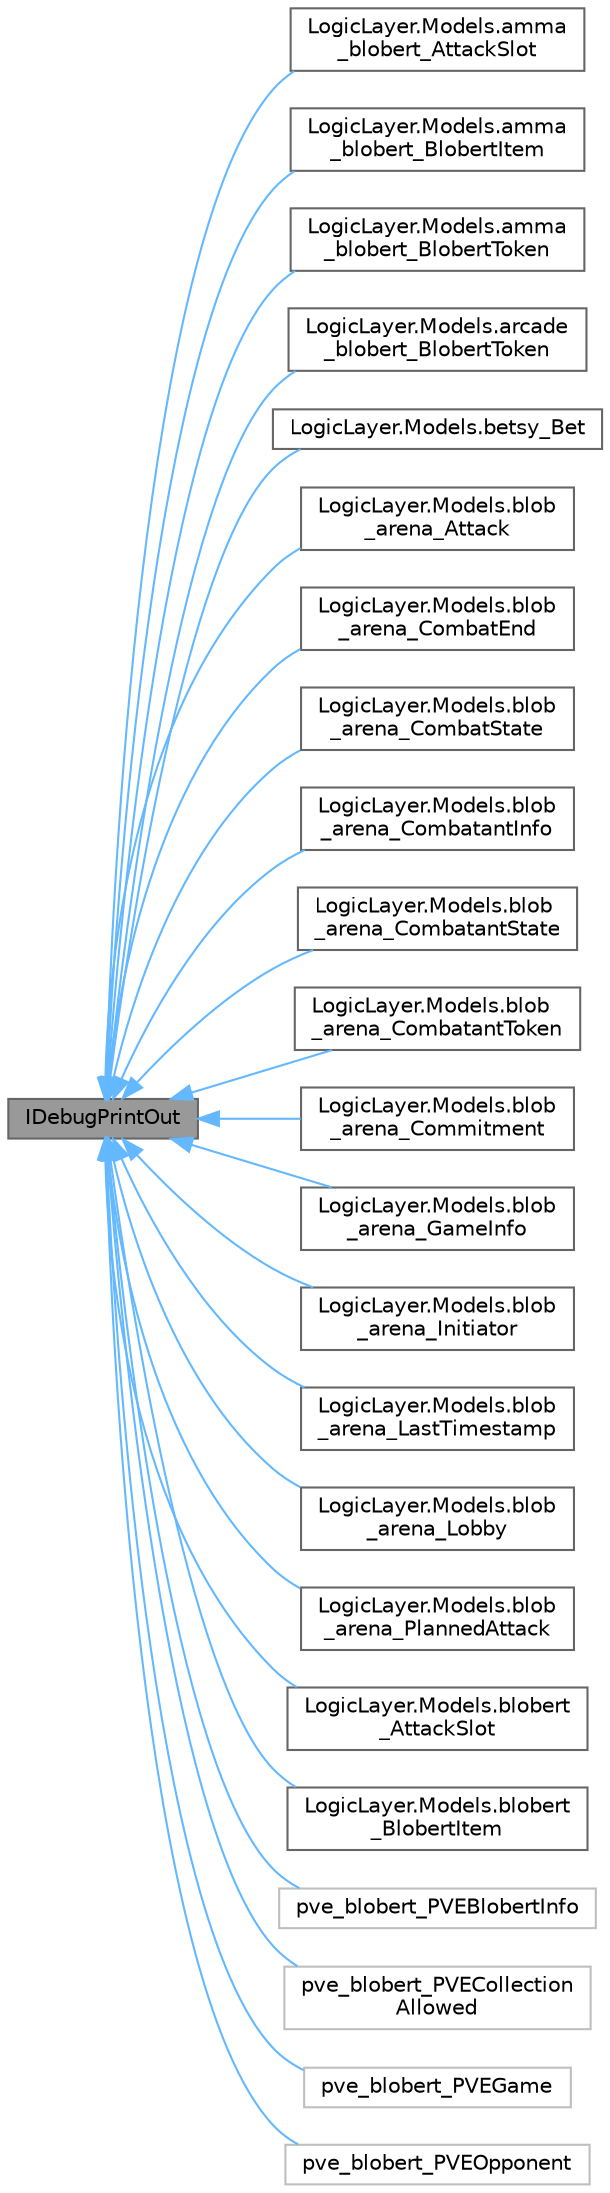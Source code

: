 digraph "IDebugPrintOut"
{
 // LATEX_PDF_SIZE
  bgcolor="transparent";
  edge [fontname=Helvetica,fontsize=10,labelfontname=Helvetica,labelfontsize=10];
  node [fontname=Helvetica,fontsize=10,shape=box,height=0.2,width=0.4];
  rankdir="LR";
  Node1 [id="Node000001",label="IDebugPrintOut",height=0.2,width=0.4,color="gray40", fillcolor="grey60", style="filled", fontcolor="black",tooltip="interface for mass debugging of a class"];
  Node1 -> Node2 [id="edge1_Node000001_Node000002",dir="back",color="steelblue1",style="solid",tooltip=" "];
  Node2 [id="Node000002",label="LogicLayer.Models.amma\l_blobert_AttackSlot",height=0.2,width=0.4,color="gray40", fillcolor="white", style="filled",URL="$class_logic_layer_1_1_models_1_1amma__blobert___attack_slot.html",tooltip="Dojo model, The attack slot dictates the attacks available for each of the items the blobert This imp..."];
  Node1 -> Node3 [id="edge2_Node000001_Node000003",dir="back",color="steelblue1",style="solid",tooltip=" "];
  Node3 [id="Node000003",label="LogicLayer.Models.amma\l_blobert_BlobertItem",height=0.2,width=0.4,color="gray40", fillcolor="white", style="filled",URL="$class_logic_layer_1_1_models_1_1amma__blobert___blobert_item.html",tooltip="Dojo model, Item that contains the stats given to the blobert, this can also be used to fetch the att..."];
  Node1 -> Node4 [id="edge3_Node000001_Node000004",dir="back",color="steelblue1",style="solid",tooltip=" "];
  Node4 [id="Node000004",label="LogicLayer.Models.amma\l_blobert_BlobertToken",height=0.2,width=0.4,color="gray40", fillcolor="white", style="filled",URL="$class_logic_layer_1_1_models_1_1amma__blobert___blobert_token.html",tooltip="Dojo Model, the blobert is the main character of the game specific implementation for AMMA."];
  Node1 -> Node5 [id="edge4_Node000001_Node000005",dir="back",color="steelblue1",style="solid",tooltip=" "];
  Node5 [id="Node000005",label="LogicLayer.Models.arcade\l_blobert_BlobertToken",height=0.2,width=0.4,color="gray40", fillcolor="white", style="filled",URL="$class_logic_layer_1_1_models_1_1arcade__blobert___blobert_token.html",tooltip="Dojo Model, the blobert is the main character of the game specific implementation for normal bloberts..."];
  Node1 -> Node6 [id="edge5_Node000001_Node000006",dir="back",color="steelblue1",style="solid",tooltip=" "];
  Node6 [id="Node000006",label="LogicLayer.Models.betsy_Bet",height=0.2,width=0.4,color="gray40", fillcolor="white", style="filled",URL="$class_logic_layer_1_1_models_1_1betsy___bet.html",tooltip="Part of the wagering contract."];
  Node1 -> Node7 [id="edge6_Node000001_Node000007",dir="back",color="steelblue1",style="solid",tooltip=" "];
  Node7 [id="Node000007",label="LogicLayer.Models.blob\l_arena_Attack",height=0.2,width=0.4,color="gray40", fillcolor="white", style="filled",URL="$class_logic_layer_1_1_models_1_1blob__arena___attack.html",tooltip="Dojo model, definition of the attack available in the game TODO: hard code this and introduce all the..."];
  Node1 -> Node8 [id="edge7_Node000001_Node000008",dir="back",color="steelblue1",style="solid",tooltip=" "];
  Node8 [id="Node000008",label="LogicLayer.Models.blob\l_arena_CombatEnd",height=0.2,width=0.4,color="gray40", fillcolor="white", style="filled",URL="$class_logic_layer_1_1_models_1_1blob__arena___combat_end.html",tooltip="Dojo Event (to double check), emitted at the end of the game to have a comprehensive leaderboard of t..."];
  Node1 -> Node9 [id="edge8_Node000001_Node000009",dir="back",color="steelblue1",style="solid",tooltip=" "];
  Node9 [id="Node000009",label="LogicLayer.Models.blob\l_arena_CombatState",height=0.2,width=0.4,color="gray40", fillcolor="white", style="filled",URL="$class_logic_layer_1_1_models_1_1blob__arena___combat_state.html",tooltip="Dojo model, Quick way to get state of the combat, this is spawned only the moment that a fight actual..."];
  Node1 -> Node10 [id="edge9_Node000001_Node000010",dir="back",color="steelblue1",style="solid",tooltip=" "];
  Node10 [id="Node000010",label="LogicLayer.Models.blob\l_arena_CombatantInfo",height=0.2,width=0.4,color="gray40", fillcolor="white", style="filled",URL="$class_logic_layer_1_1_models_1_1blob__arena___combatant_info.html",tooltip="Dojo model, Used mainly to get the player participation in the game."];
  Node1 -> Node11 [id="edge10_Node000001_Node000011",dir="back",color="steelblue1",style="solid",tooltip=" "];
  Node11 [id="Node000011",label="LogicLayer.Models.blob\l_arena_CombatantState",height=0.2,width=0.4,color="gray40", fillcolor="white", style="filled",URL="$class_logic_layer_1_1_models_1_1blob__arena___combatant_state.html",tooltip="Dojo model, Current state of the combatant in the game."];
  Node1 -> Node12 [id="edge11_Node000001_Node000012",dir="back",color="steelblue1",style="solid",tooltip=" "];
  Node12 [id="Node000012",label="LogicLayer.Models.blob\l_arena_CombatantToken",height=0.2,width=0.4,color="gray40", fillcolor="white", style="filled",URL="$class_logic_layer_1_1_models_1_1blob__arena___combatant_token.html",tooltip="Dojo Model, Used to go from combatant id to real token id, the combatant is a hash of the token that ..."];
  Node1 -> Node13 [id="edge12_Node000001_Node000013",dir="back",color="steelblue1",style="solid",tooltip=" "];
  Node13 [id="Node000013",label="LogicLayer.Models.blob\l_arena_Commitment",height=0.2,width=0.4,color="gray40", fillcolor="white", style="filled",URL="$class_logic_layer_1_1_models_1_1blob__arena___commitment.html",tooltip="Dojo model, Commitment is a model that holds the hash the user has commited the moment the user choos..."];
  Node1 -> Node14 [id="edge13_Node000001_Node000014",dir="back",color="steelblue1",style="solid",tooltip=" "];
  Node14 [id="Node000014",label="LogicLayer.Models.blob\l_arena_GameInfo",height=0.2,width=0.4,color="gray40", fillcolor="white", style="filled",URL="$class_logic_layer_1_1_models_1_1blob__arena___game_info.html",tooltip="Dojo model, Info about the game, used to dictate the state of the game, if only one fo the fiels in t..."];
  Node1 -> Node15 [id="edge14_Node000001_Node000015",dir="back",color="steelblue1",style="solid",tooltip=" "];
  Node15 [id="Node000015",label="LogicLayer.Models.blob\l_arena_Initiator",height=0.2,width=0.4,color="gray40", fillcolor="white", style="filled",URL="$class_logic_layer_1_1_models_1_1blob__arena___initiator.html",tooltip="Dojo model, This is the user dojo_initiator this is needed as it dictates who can actually start the ..."];
  Node1 -> Node16 [id="edge15_Node000001_Node000016",dir="back",color="steelblue1",style="solid",tooltip=" "];
  Node16 [id="Node000016",label="LogicLayer.Models.blob\l_arena_LastTimestamp",height=0.2,width=0.4,color="gray40", fillcolor="white", style="filled",URL="$class_logic_layer_1_1_models_1_1blob__arena___last_timestamp.html",tooltip="Dojo Models, (to confirm) this mdoel should have the timestamp of when the last action was done,..."];
  Node1 -> Node17 [id="edge16_Node000001_Node000017",dir="back",color="steelblue1",style="solid",tooltip=" "];
  Node17 [id="Node000017",label="LogicLayer.Models.blob\l_arena_Lobby",height=0.2,width=0.4,color="gray40", fillcolor="white", style="filled",URL="$class_logic_layer_1_1_models_1_1blob__arena___lobby.html",tooltip="DOjo model, main object that dictates the participants of the game, here we get the id that then brna..."];
  Node1 -> Node18 [id="edge17_Node000001_Node000018",dir="back",color="steelblue1",style="solid",tooltip=" "];
  Node18 [id="Node000018",label="LogicLayer.Models.blob\l_arena_PlannedAttack",height=0.2,width=0.4,color="gray40", fillcolor="white", style="filled",URL="$class_logic_layer_1_1_models_1_1blob__arena___planned_attack.html",tooltip="Dojo model created after the reveal call, this holds the non hashed components used before the run ro..."];
  Node1 -> Node19 [id="edge18_Node000001_Node000019",dir="back",color="steelblue1",style="solid",tooltip=" "];
  Node19 [id="Node000019",label="LogicLayer.Models.blobert\l_AttackSlot",height=0.2,width=0.4,color="gray40", fillcolor="white", style="filled",URL="$class_logic_layer_1_1_models_1_1blobert___attack_slot.html",tooltip="Dojo model, The attack slot dictates the attacks available for each of the items the blobert."];
  Node1 -> Node20 [id="edge19_Node000001_Node000020",dir="back",color="steelblue1",style="solid",tooltip=" "];
  Node20 [id="Node000020",label="LogicLayer.Models.blobert\l_BlobertItem",height=0.2,width=0.4,color="gray40", fillcolor="white", style="filled",URL="$class_logic_layer_1_1_models_1_1blobert___blobert_item.html",tooltip="Dojo model, Item that contains the stats given to the blobert, this can also be used to fetch the att..."];
  Node1 -> Node21 [id="edge20_Node000001_Node000021",dir="back",color="steelblue1",style="solid",tooltip=" "];
  Node21 [id="Node000021",label="pve_blobert_PVEBlobertInfo",height=0.2,width=0.4,color="grey75", fillcolor="white", style="filled",URL="$classpve__blobert___p_v_e_blobert_info.html",tooltip=" "];
  Node1 -> Node22 [id="edge21_Node000001_Node000022",dir="back",color="steelblue1",style="solid",tooltip=" "];
  Node22 [id="Node000022",label="pve_blobert_PVECollection\lAllowed",height=0.2,width=0.4,color="grey75", fillcolor="white", style="filled",URL="$classpve__blobert___p_v_e_collection_allowed.html",tooltip=" "];
  Node1 -> Node23 [id="edge22_Node000001_Node000023",dir="back",color="steelblue1",style="solid",tooltip=" "];
  Node23 [id="Node000023",label="pve_blobert_PVEGame",height=0.2,width=0.4,color="grey75", fillcolor="white", style="filled",URL="$classpve__blobert___p_v_e_game.html",tooltip=" "];
  Node1 -> Node24 [id="edge23_Node000001_Node000024",dir="back",color="steelblue1",style="solid",tooltip=" "];
  Node24 [id="Node000024",label="pve_blobert_PVEOpponent",height=0.2,width=0.4,color="grey75", fillcolor="white", style="filled",URL="$classpve__blobert___p_v_e_opponent.html",tooltip=" "];
}
